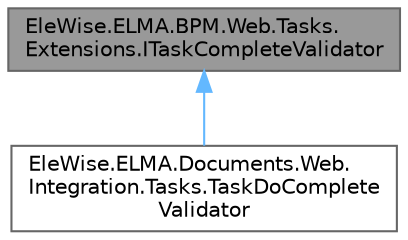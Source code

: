 digraph "EleWise.ELMA.BPM.Web.Tasks.Extensions.ITaskCompleteValidator"
{
 // LATEX_PDF_SIZE
  bgcolor="transparent";
  edge [fontname=Helvetica,fontsize=10,labelfontname=Helvetica,labelfontsize=10];
  node [fontname=Helvetica,fontsize=10,shape=box,height=0.2,width=0.4];
  Node1 [id="Node000001",label="EleWise.ELMA.BPM.Web.Tasks.\lExtensions.ITaskCompleteValidator",height=0.2,width=0.4,color="gray40", fillcolor="grey60", style="filled", fontcolor="black",tooltip="Дополнительные действия при выполнении задачи"];
  Node1 -> Node2 [id="edge1_Node000001_Node000002",dir="back",color="steelblue1",style="solid",tooltip=" "];
  Node2 [id="Node000002",label="EleWise.ELMA.Documents.Web.\lIntegration.Tasks.TaskDoComplete\lValidator",height=0.2,width=0.4,color="gray40", fillcolor="white", style="filled",URL="$class_ele_wise_1_1_e_l_m_a_1_1_documents_1_1_web_1_1_integration_1_1_tasks_1_1_task_do_complete_validator.html",tooltip=" "];
}
